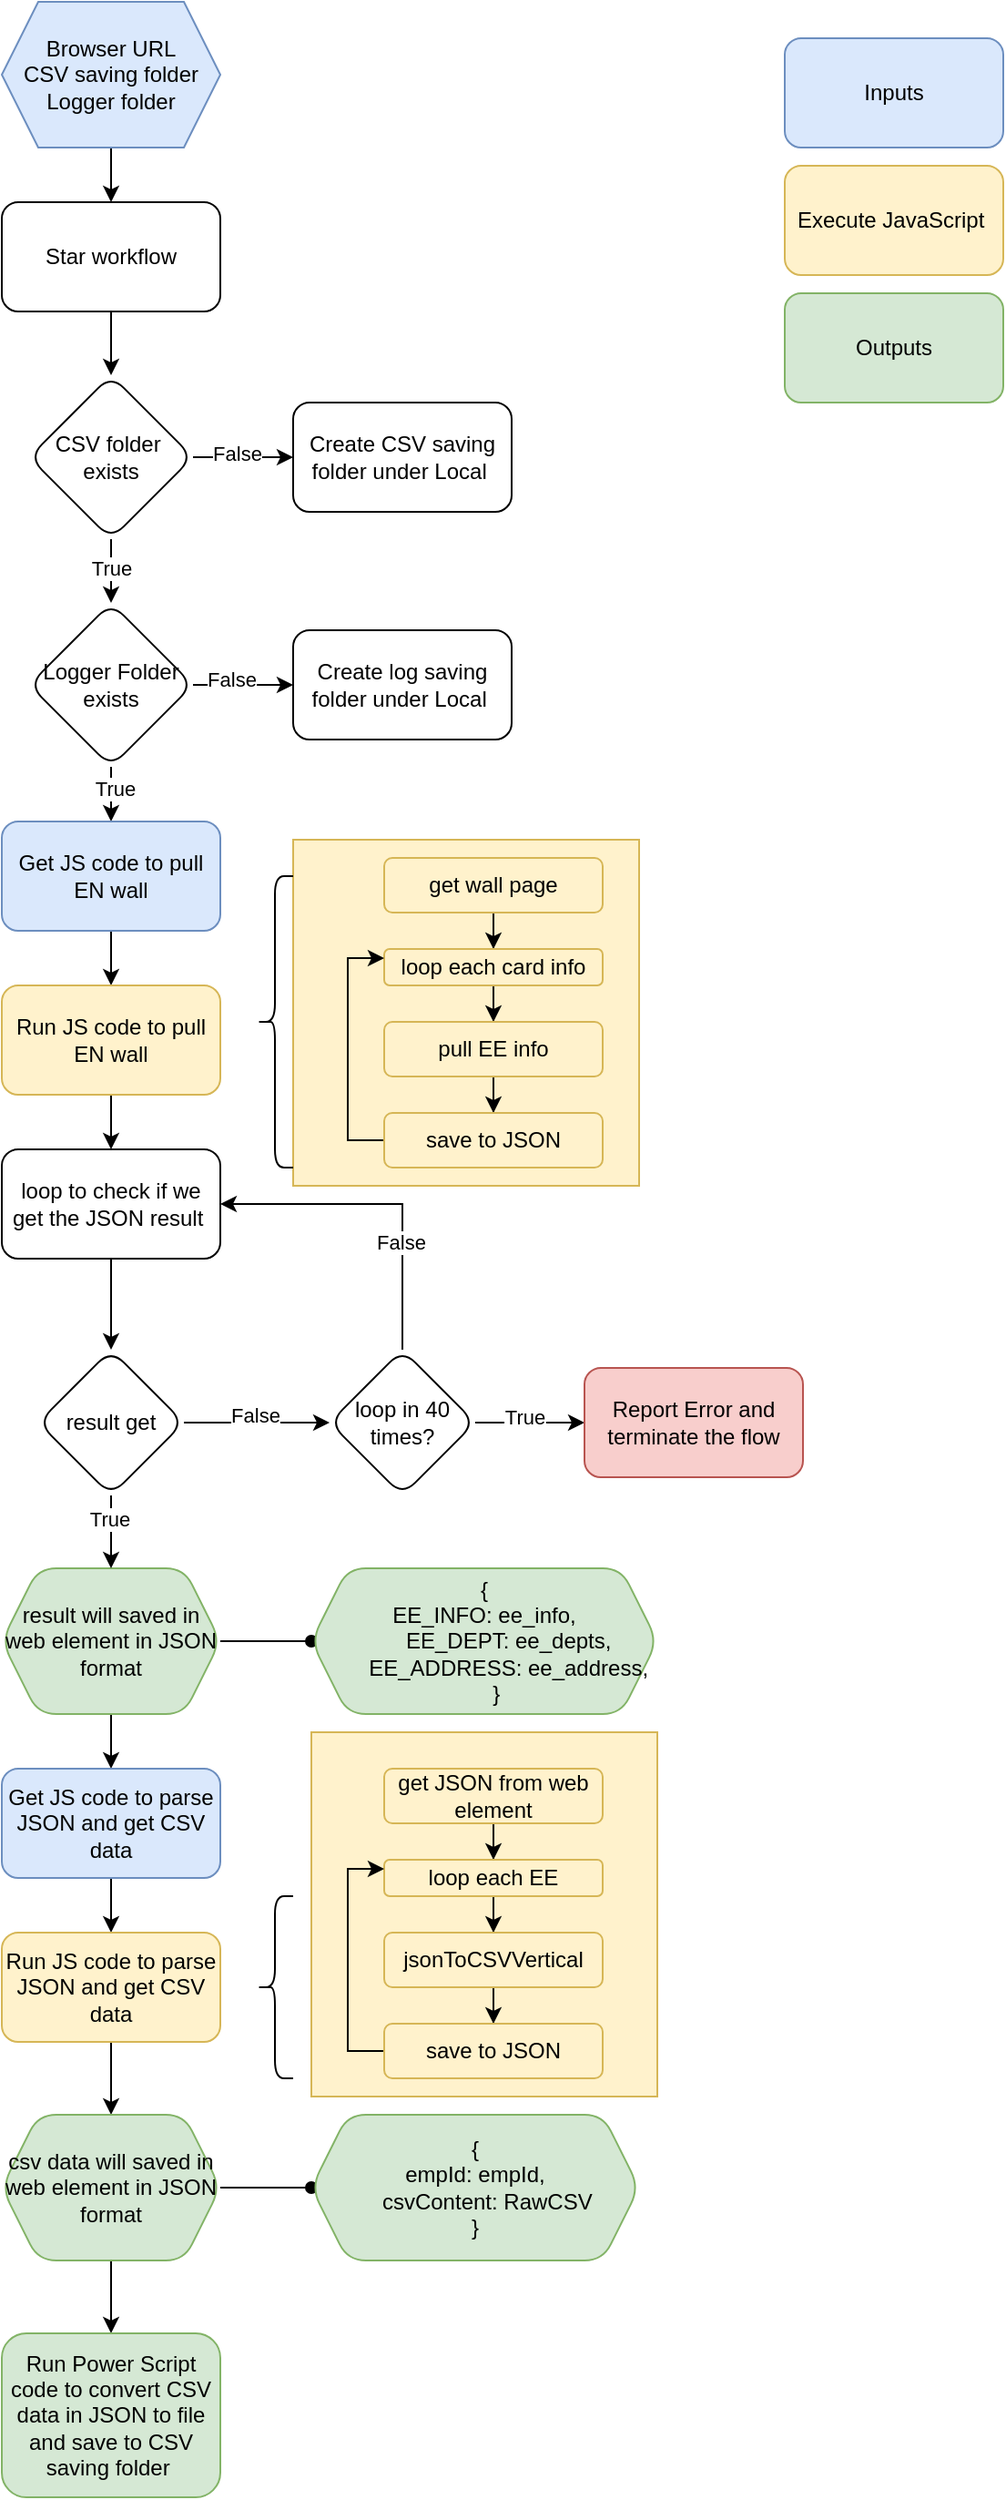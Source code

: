 <mxfile version="23.0.2" type="github">
  <diagram name="Page-1" id="qMDnkEyKXunjDelVQ6k2">
    <mxGraphModel dx="1372" dy="786" grid="1" gridSize="10" guides="1" tooltips="1" connect="1" arrows="1" fold="1" page="1" pageScale="1" pageWidth="850" pageHeight="1100" math="0" shadow="0">
      <root>
        <mxCell id="0" />
        <mxCell id="1" parent="0" />
        <mxCell id="iOh3H-c5Hn0bYjHwWYZC-19" value="&lt;div style=&quot;&quot;&gt;&lt;/div&gt;" style="rounded=0;whiteSpace=wrap;html=1;fillColor=#fff2cc;strokeColor=#d6b656;align=left;" vertex="1" parent="1">
          <mxGeometry x="390" y="570" width="190" height="190" as="geometry" />
        </mxCell>
        <mxCell id="dBWfA310DwcKegatDV2j-5" value="" style="edgeStyle=orthogonalEdgeStyle;rounded=0;orthogonalLoop=1;jettySize=auto;html=1;" parent="1" source="dBWfA310DwcKegatDV2j-1" target="dBWfA310DwcKegatDV2j-4" edge="1">
          <mxGeometry relative="1" as="geometry" />
        </mxCell>
        <mxCell id="dBWfA310DwcKegatDV2j-1" value="Star workflow" style="rounded=1;whiteSpace=wrap;html=1;align=center;" parent="1" vertex="1">
          <mxGeometry x="230" y="220" width="120" height="60" as="geometry" />
        </mxCell>
        <mxCell id="dBWfA310DwcKegatDV2j-3" style="edgeStyle=orthogonalEdgeStyle;rounded=0;orthogonalLoop=1;jettySize=auto;html=1;entryX=0.5;entryY=0;entryDx=0;entryDy=0;" parent="1" source="dBWfA310DwcKegatDV2j-2" target="dBWfA310DwcKegatDV2j-1" edge="1">
          <mxGeometry relative="1" as="geometry" />
        </mxCell>
        <mxCell id="dBWfA310DwcKegatDV2j-2" value="Browser URL&lt;br&gt;CSV saving folder&lt;br&gt;Logger folder" style="shape=hexagon;perimeter=hexagonPerimeter2;whiteSpace=wrap;html=1;fixedSize=1;fillColor=#dae8fc;strokeColor=#6c8ebf;" parent="1" vertex="1">
          <mxGeometry x="230" y="110" width="120" height="80" as="geometry" />
        </mxCell>
        <mxCell id="dBWfA310DwcKegatDV2j-7" value="" style="edgeStyle=orthogonalEdgeStyle;rounded=0;orthogonalLoop=1;jettySize=auto;html=1;" parent="1" source="dBWfA310DwcKegatDV2j-4" target="dBWfA310DwcKegatDV2j-6" edge="1">
          <mxGeometry relative="1" as="geometry" />
        </mxCell>
        <mxCell id="dBWfA310DwcKegatDV2j-8" value="False" style="edgeLabel;html=1;align=center;verticalAlign=middle;resizable=0;points=[];" parent="dBWfA310DwcKegatDV2j-7" vertex="1" connectable="0">
          <mxGeometry x="-0.133" y="2" relative="1" as="geometry">
            <mxPoint as="offset" />
          </mxGeometry>
        </mxCell>
        <mxCell id="dBWfA310DwcKegatDV2j-10" value="" style="edgeStyle=orthogonalEdgeStyle;rounded=0;orthogonalLoop=1;jettySize=auto;html=1;" parent="1" source="dBWfA310DwcKegatDV2j-4" target="dBWfA310DwcKegatDV2j-9" edge="1">
          <mxGeometry relative="1" as="geometry" />
        </mxCell>
        <mxCell id="dBWfA310DwcKegatDV2j-37" value="True" style="edgeLabel;html=1;align=center;verticalAlign=middle;resizable=0;points=[];" parent="dBWfA310DwcKegatDV2j-10" vertex="1" connectable="0">
          <mxGeometry x="-0.32" relative="1" as="geometry">
            <mxPoint as="offset" />
          </mxGeometry>
        </mxCell>
        <mxCell id="dBWfA310DwcKegatDV2j-4" value="CSV folder&amp;nbsp; exists" style="rhombus;whiteSpace=wrap;html=1;rounded=1;" parent="1" vertex="1">
          <mxGeometry x="245" y="315" width="90" height="90" as="geometry" />
        </mxCell>
        <mxCell id="dBWfA310DwcKegatDV2j-6" value="Create CSV saving folder under Local&amp;nbsp;" style="whiteSpace=wrap;html=1;rounded=1;" parent="1" vertex="1">
          <mxGeometry x="390" y="330" width="120" height="60" as="geometry" />
        </mxCell>
        <mxCell id="dBWfA310DwcKegatDV2j-12" value="" style="edgeStyle=orthogonalEdgeStyle;rounded=0;orthogonalLoop=1;jettySize=auto;html=1;" parent="1" source="dBWfA310DwcKegatDV2j-9" target="dBWfA310DwcKegatDV2j-11" edge="1">
          <mxGeometry relative="1" as="geometry" />
        </mxCell>
        <mxCell id="dBWfA310DwcKegatDV2j-38" value="False" style="edgeLabel;html=1;align=center;verticalAlign=middle;resizable=0;points=[];" parent="dBWfA310DwcKegatDV2j-12" vertex="1" connectable="0">
          <mxGeometry x="-0.233" y="3" relative="1" as="geometry">
            <mxPoint as="offset" />
          </mxGeometry>
        </mxCell>
        <mxCell id="dBWfA310DwcKegatDV2j-14" value="" style="edgeStyle=orthogonalEdgeStyle;rounded=0;orthogonalLoop=1;jettySize=auto;html=1;" parent="1" source="dBWfA310DwcKegatDV2j-9" target="dBWfA310DwcKegatDV2j-13" edge="1">
          <mxGeometry relative="1" as="geometry" />
        </mxCell>
        <mxCell id="dBWfA310DwcKegatDV2j-39" value="True" style="edgeLabel;html=1;align=center;verticalAlign=middle;resizable=0;points=[];" parent="dBWfA310DwcKegatDV2j-14" vertex="1" connectable="0">
          <mxGeometry x="0.28" y="2" relative="1" as="geometry">
            <mxPoint as="offset" />
          </mxGeometry>
        </mxCell>
        <mxCell id="dBWfA310DwcKegatDV2j-9" value="Logger Folder exists" style="rhombus;whiteSpace=wrap;html=1;rounded=1;" parent="1" vertex="1">
          <mxGeometry x="245" y="440" width="90" height="90" as="geometry" />
        </mxCell>
        <mxCell id="dBWfA310DwcKegatDV2j-11" value="Create log saving folder under Local&amp;nbsp;" style="whiteSpace=wrap;html=1;rounded=1;" parent="1" vertex="1">
          <mxGeometry x="390" y="455" width="120" height="60" as="geometry" />
        </mxCell>
        <mxCell id="dBWfA310DwcKegatDV2j-16" value="" style="edgeStyle=orthogonalEdgeStyle;rounded=0;orthogonalLoop=1;jettySize=auto;html=1;" parent="1" source="dBWfA310DwcKegatDV2j-13" target="dBWfA310DwcKegatDV2j-15" edge="1">
          <mxGeometry relative="1" as="geometry" />
        </mxCell>
        <mxCell id="dBWfA310DwcKegatDV2j-13" value="Get JS code to pull EN wall" style="whiteSpace=wrap;html=1;rounded=1;fillColor=#dae8fc;strokeColor=#6c8ebf;" parent="1" vertex="1">
          <mxGeometry x="230" y="560" width="120" height="60" as="geometry" />
        </mxCell>
        <mxCell id="dBWfA310DwcKegatDV2j-29" value="" style="edgeStyle=orthogonalEdgeStyle;rounded=0;orthogonalLoop=1;jettySize=auto;html=1;" parent="1" source="dBWfA310DwcKegatDV2j-15" target="dBWfA310DwcKegatDV2j-28" edge="1">
          <mxGeometry relative="1" as="geometry" />
        </mxCell>
        <mxCell id="dBWfA310DwcKegatDV2j-15" value="Run JS code to pull EN wall" style="whiteSpace=wrap;html=1;rounded=1;fillColor=#fff2cc;strokeColor=#d6b656;" parent="1" vertex="1">
          <mxGeometry x="230" y="650" width="120" height="60" as="geometry" />
        </mxCell>
        <mxCell id="dBWfA310DwcKegatDV2j-22" value="" style="edgeStyle=orthogonalEdgeStyle;rounded=0;orthogonalLoop=1;jettySize=auto;html=1;" parent="1" source="dBWfA310DwcKegatDV2j-17" target="dBWfA310DwcKegatDV2j-19" edge="1">
          <mxGeometry relative="1" as="geometry" />
        </mxCell>
        <mxCell id="iOh3H-c5Hn0bYjHwWYZC-5" value="" style="rounded=0;orthogonalLoop=1;jettySize=auto;html=1;endArrow=oval;endFill=1;" edge="1" parent="1" source="dBWfA310DwcKegatDV2j-17" target="iOh3H-c5Hn0bYjHwWYZC-4">
          <mxGeometry relative="1" as="geometry" />
        </mxCell>
        <mxCell id="dBWfA310DwcKegatDV2j-17" value="result will saved in web element in JSON format" style="shape=hexagon;perimeter=hexagonPerimeter2;whiteSpace=wrap;html=1;fixedSize=1;rounded=1;fillColor=#d5e8d4;strokeColor=#82b366;" parent="1" vertex="1">
          <mxGeometry x="230" y="970" width="120" height="80" as="geometry" />
        </mxCell>
        <mxCell id="dBWfA310DwcKegatDV2j-23" value="" style="edgeStyle=orthogonalEdgeStyle;rounded=0;orthogonalLoop=1;jettySize=auto;html=1;" parent="1" source="dBWfA310DwcKegatDV2j-19" target="dBWfA310DwcKegatDV2j-20" edge="1">
          <mxGeometry relative="1" as="geometry" />
        </mxCell>
        <mxCell id="dBWfA310DwcKegatDV2j-19" value="Get JS code to parse JSON and get CSV data" style="whiteSpace=wrap;html=1;rounded=1;fillColor=#dae8fc;strokeColor=#6c8ebf;" parent="1" vertex="1">
          <mxGeometry x="230" y="1080" width="120" height="60" as="geometry" />
        </mxCell>
        <mxCell id="dBWfA310DwcKegatDV2j-24" value="" style="edgeStyle=orthogonalEdgeStyle;rounded=0;orthogonalLoop=1;jettySize=auto;html=1;" parent="1" source="dBWfA310DwcKegatDV2j-20" target="dBWfA310DwcKegatDV2j-21" edge="1">
          <mxGeometry relative="1" as="geometry" />
        </mxCell>
        <mxCell id="dBWfA310DwcKegatDV2j-20" value="Run JS code to parse JSON and get CSV data" style="whiteSpace=wrap;html=1;rounded=1;fillColor=#fff2cc;strokeColor=#d6b656;" parent="1" vertex="1">
          <mxGeometry x="230" y="1170" width="120" height="60" as="geometry" />
        </mxCell>
        <mxCell id="dBWfA310DwcKegatDV2j-26" value="" style="edgeStyle=orthogonalEdgeStyle;rounded=0;orthogonalLoop=1;jettySize=auto;html=1;" parent="1" source="dBWfA310DwcKegatDV2j-21" target="dBWfA310DwcKegatDV2j-25" edge="1">
          <mxGeometry relative="1" as="geometry" />
        </mxCell>
        <mxCell id="iOh3H-c5Hn0bYjHwWYZC-7" value="" style="edgeStyle=orthogonalEdgeStyle;rounded=0;orthogonalLoop=1;jettySize=auto;html=1;endArrow=oval;endFill=1;" edge="1" parent="1" source="dBWfA310DwcKegatDV2j-21" target="iOh3H-c5Hn0bYjHwWYZC-6">
          <mxGeometry relative="1" as="geometry" />
        </mxCell>
        <mxCell id="dBWfA310DwcKegatDV2j-21" value="csv data will saved in web element in JSON format" style="shape=hexagon;perimeter=hexagonPerimeter2;whiteSpace=wrap;html=1;fixedSize=1;rounded=1;fillColor=#d5e8d4;strokeColor=#82b366;" parent="1" vertex="1">
          <mxGeometry x="230" y="1270" width="120" height="80" as="geometry" />
        </mxCell>
        <mxCell id="dBWfA310DwcKegatDV2j-25" value="Run Power Script code to convert CSV data in JSON to file and save to CSV saving folder&amp;nbsp;" style="whiteSpace=wrap;html=1;rounded=1;fillColor=#d5e8d4;strokeColor=#82b366;" parent="1" vertex="1">
          <mxGeometry x="230" y="1390" width="120" height="90" as="geometry" />
        </mxCell>
        <mxCell id="dBWfA310DwcKegatDV2j-32" value="" style="edgeStyle=orthogonalEdgeStyle;rounded=0;orthogonalLoop=1;jettySize=auto;html=1;" parent="1" source="dBWfA310DwcKegatDV2j-28" target="dBWfA310DwcKegatDV2j-31" edge="1">
          <mxGeometry relative="1" as="geometry" />
        </mxCell>
        <mxCell id="dBWfA310DwcKegatDV2j-28" value="loop to check if we get the JSON result&amp;nbsp;" style="whiteSpace=wrap;html=1;rounded=1;" parent="1" vertex="1">
          <mxGeometry x="230" y="740" width="120" height="60" as="geometry" />
        </mxCell>
        <mxCell id="dBWfA310DwcKegatDV2j-33" value="" style="edgeStyle=orthogonalEdgeStyle;rounded=0;orthogonalLoop=1;jettySize=auto;html=1;" parent="1" source="dBWfA310DwcKegatDV2j-31" target="dBWfA310DwcKegatDV2j-17" edge="1">
          <mxGeometry relative="1" as="geometry" />
        </mxCell>
        <mxCell id="dBWfA310DwcKegatDV2j-36" value="True" style="edgeLabel;html=1;align=center;verticalAlign=middle;resizable=0;points=[];" parent="dBWfA310DwcKegatDV2j-33" vertex="1" connectable="0">
          <mxGeometry x="-0.35" y="-1" relative="1" as="geometry">
            <mxPoint as="offset" />
          </mxGeometry>
        </mxCell>
        <mxCell id="dBWfA310DwcKegatDV2j-48" value="" style="edgeStyle=orthogonalEdgeStyle;rounded=0;orthogonalLoop=1;jettySize=auto;html=1;" parent="1" source="dBWfA310DwcKegatDV2j-31" target="dBWfA310DwcKegatDV2j-40" edge="1">
          <mxGeometry relative="1" as="geometry" />
        </mxCell>
        <mxCell id="dBWfA310DwcKegatDV2j-49" value="False" style="edgeLabel;html=1;align=center;verticalAlign=middle;resizable=0;points=[];" parent="dBWfA310DwcKegatDV2j-48" vertex="1" connectable="0">
          <mxGeometry x="-0.025" y="4" relative="1" as="geometry">
            <mxPoint as="offset" />
          </mxGeometry>
        </mxCell>
        <mxCell id="dBWfA310DwcKegatDV2j-31" value="result get" style="rhombus;whiteSpace=wrap;html=1;rounded=1;" parent="1" vertex="1">
          <mxGeometry x="250" y="850" width="80" height="80" as="geometry" />
        </mxCell>
        <mxCell id="dBWfA310DwcKegatDV2j-42" style="edgeStyle=orthogonalEdgeStyle;rounded=0;orthogonalLoop=1;jettySize=auto;html=1;entryX=1;entryY=0.5;entryDx=0;entryDy=0;" parent="1" source="dBWfA310DwcKegatDV2j-40" target="dBWfA310DwcKegatDV2j-28" edge="1">
          <mxGeometry relative="1" as="geometry">
            <Array as="points">
              <mxPoint x="450" y="770" />
            </Array>
          </mxGeometry>
        </mxCell>
        <mxCell id="dBWfA310DwcKegatDV2j-43" value="False" style="edgeLabel;html=1;align=center;verticalAlign=middle;resizable=0;points=[];" parent="dBWfA310DwcKegatDV2j-42" vertex="1" connectable="0">
          <mxGeometry x="-0.344" y="1" relative="1" as="geometry">
            <mxPoint as="offset" />
          </mxGeometry>
        </mxCell>
        <mxCell id="dBWfA310DwcKegatDV2j-45" value="" style="edgeStyle=orthogonalEdgeStyle;rounded=0;orthogonalLoop=1;jettySize=auto;html=1;" parent="1" source="dBWfA310DwcKegatDV2j-40" target="dBWfA310DwcKegatDV2j-44" edge="1">
          <mxGeometry relative="1" as="geometry" />
        </mxCell>
        <mxCell id="dBWfA310DwcKegatDV2j-46" value="True" style="edgeLabel;html=1;align=center;verticalAlign=middle;resizable=0;points=[];" parent="dBWfA310DwcKegatDV2j-45" vertex="1" connectable="0">
          <mxGeometry x="-0.1" y="3" relative="1" as="geometry">
            <mxPoint as="offset" />
          </mxGeometry>
        </mxCell>
        <mxCell id="dBWfA310DwcKegatDV2j-40" value="loop in 40 times?" style="rhombus;whiteSpace=wrap;html=1;rounded=1;" parent="1" vertex="1">
          <mxGeometry x="410" y="850" width="80" height="80" as="geometry" />
        </mxCell>
        <mxCell id="dBWfA310DwcKegatDV2j-44" value="Report Error and terminate the flow" style="whiteSpace=wrap;html=1;rounded=1;fillColor=#f8cecc;strokeColor=#b85450;" parent="1" vertex="1">
          <mxGeometry x="550" y="860" width="120" height="60" as="geometry" />
        </mxCell>
        <mxCell id="iOh3H-c5Hn0bYjHwWYZC-1" value="Inputs" style="rounded=1;whiteSpace=wrap;html=1;fillColor=#dae8fc;strokeColor=#6c8ebf;" vertex="1" parent="1">
          <mxGeometry x="660" y="130" width="120" height="60" as="geometry" />
        </mxCell>
        <mxCell id="iOh3H-c5Hn0bYjHwWYZC-2" value="Execute JavaScript&amp;nbsp;" style="rounded=1;whiteSpace=wrap;html=1;fillColor=#fff2cc;strokeColor=#d6b656;" vertex="1" parent="1">
          <mxGeometry x="660" y="200" width="120" height="60" as="geometry" />
        </mxCell>
        <mxCell id="iOh3H-c5Hn0bYjHwWYZC-3" value="Outputs" style="rounded=1;whiteSpace=wrap;html=1;fillColor=#d5e8d4;strokeColor=#82b366;" vertex="1" parent="1">
          <mxGeometry x="660" y="270" width="120" height="60" as="geometry" />
        </mxCell>
        <mxCell id="iOh3H-c5Hn0bYjHwWYZC-4" value="&lt;div&gt;{&lt;/div&gt;&lt;div&gt;EE_INFO: ee_info,&lt;span style=&quot;&quot;&gt;&lt;/span&gt;&lt;/div&gt;&lt;div&gt;&lt;span style=&quot;&quot;&gt;&lt;span style=&quot;&quot;&gt;&lt;span style=&quot;white-space: pre;&quot;&gt;&amp;nbsp;&amp;nbsp;&amp;nbsp;&amp;nbsp;&lt;/span&gt;&lt;span style=&quot;white-space: pre;&quot;&gt;&amp;nbsp;&amp;nbsp;&amp;nbsp;&amp;nbsp;&lt;/span&gt;&lt;/span&gt;EE_DEPT: ee_depts,&lt;/span&gt;&lt;/div&gt;&lt;div&gt;&lt;span style=&quot;&quot;&gt;&lt;span style=&quot;&quot;&gt;&lt;span style=&quot;white-space: pre;&quot;&gt;&amp;nbsp;&amp;nbsp;&amp;nbsp;&amp;nbsp;&lt;/span&gt;&lt;span style=&quot;white-space: pre;&quot;&gt;&amp;nbsp;&amp;nbsp;&amp;nbsp;&amp;nbsp;&lt;/span&gt;&lt;/span&gt;EE_ADDRESS: ee_address,&lt;/span&gt;&lt;/div&gt;&lt;div&gt;&lt;span style=&quot;&quot;&gt;&lt;span style=&quot;&quot;&gt;&lt;span style=&quot;white-space: pre;&quot;&gt;&amp;nbsp;&amp;nbsp;&amp;nbsp;&amp;nbsp;&lt;/span&gt;&lt;/span&gt;}&lt;/span&gt;&lt;/div&gt;" style="shape=hexagon;perimeter=hexagonPerimeter2;whiteSpace=wrap;html=1;fixedSize=1;rounded=1;fillColor=#d5e8d4;strokeColor=#82b366;" vertex="1" parent="1">
          <mxGeometry x="400" y="970" width="190" height="80" as="geometry" />
        </mxCell>
        <mxCell id="iOh3H-c5Hn0bYjHwWYZC-6" value="&lt;div&gt;{&lt;/div&gt;&lt;div&gt;empId: empId,&lt;span style=&quot;&quot;&gt;&lt;/span&gt;&lt;/div&gt;&lt;div&gt;&lt;span style=&quot;&quot;&gt;&lt;span style=&quot;&quot;&gt;&lt;span style=&quot;white-space: pre;&quot;&gt;&amp;nbsp;&amp;nbsp;&amp;nbsp;&amp;nbsp;&lt;/span&gt;&lt;/span&gt;csvContent: RawCSV&lt;/span&gt;&lt;/div&gt;&lt;div&gt;}&lt;/div&gt;" style="shape=hexagon;perimeter=hexagonPerimeter2;whiteSpace=wrap;html=1;fixedSize=1;rounded=1;fillColor=#d5e8d4;strokeColor=#82b366;" vertex="1" parent="1">
          <mxGeometry x="400" y="1270" width="180" height="80" as="geometry" />
        </mxCell>
        <mxCell id="iOh3H-c5Hn0bYjHwWYZC-11" value="" style="edgeStyle=orthogonalEdgeStyle;rounded=0;orthogonalLoop=1;jettySize=auto;html=1;" edge="1" parent="1" source="iOh3H-c5Hn0bYjHwWYZC-8" target="iOh3H-c5Hn0bYjHwWYZC-10">
          <mxGeometry relative="1" as="geometry" />
        </mxCell>
        <mxCell id="iOh3H-c5Hn0bYjHwWYZC-8" value="get wall page" style="whiteSpace=wrap;html=1;fillColor=#fff2cc;strokeColor=#d6b656;rounded=1;" vertex="1" parent="1">
          <mxGeometry x="440" y="580" width="120" height="30" as="geometry" />
        </mxCell>
        <mxCell id="iOh3H-c5Hn0bYjHwWYZC-13" value="" style="edgeStyle=orthogonalEdgeStyle;rounded=0;orthogonalLoop=1;jettySize=auto;html=1;" edge="1" parent="1" source="iOh3H-c5Hn0bYjHwWYZC-10" target="iOh3H-c5Hn0bYjHwWYZC-12">
          <mxGeometry relative="1" as="geometry" />
        </mxCell>
        <mxCell id="iOh3H-c5Hn0bYjHwWYZC-10" value="loop each card info" style="whiteSpace=wrap;html=1;fillColor=#fff2cc;strokeColor=#d6b656;rounded=1;" vertex="1" parent="1">
          <mxGeometry x="440" y="630" width="120" height="20" as="geometry" />
        </mxCell>
        <mxCell id="iOh3H-c5Hn0bYjHwWYZC-15" value="" style="edgeStyle=orthogonalEdgeStyle;rounded=0;orthogonalLoop=1;jettySize=auto;html=1;" edge="1" parent="1" source="iOh3H-c5Hn0bYjHwWYZC-12" target="iOh3H-c5Hn0bYjHwWYZC-14">
          <mxGeometry relative="1" as="geometry" />
        </mxCell>
        <mxCell id="iOh3H-c5Hn0bYjHwWYZC-12" value="pull EE info" style="whiteSpace=wrap;html=1;fillColor=#fff2cc;strokeColor=#d6b656;rounded=1;" vertex="1" parent="1">
          <mxGeometry x="440" y="670" width="120" height="30" as="geometry" />
        </mxCell>
        <mxCell id="iOh3H-c5Hn0bYjHwWYZC-16" style="edgeStyle=orthogonalEdgeStyle;rounded=0;orthogonalLoop=1;jettySize=auto;html=1;entryX=0;entryY=0.25;entryDx=0;entryDy=0;" edge="1" parent="1" source="iOh3H-c5Hn0bYjHwWYZC-14" target="iOh3H-c5Hn0bYjHwWYZC-10">
          <mxGeometry relative="1" as="geometry">
            <Array as="points">
              <mxPoint x="420" y="735" />
              <mxPoint x="420" y="635" />
            </Array>
          </mxGeometry>
        </mxCell>
        <mxCell id="iOh3H-c5Hn0bYjHwWYZC-14" value="save to JSON" style="whiteSpace=wrap;html=1;fillColor=#fff2cc;strokeColor=#d6b656;rounded=1;" vertex="1" parent="1">
          <mxGeometry x="440" y="720" width="120" height="30" as="geometry" />
        </mxCell>
        <mxCell id="iOh3H-c5Hn0bYjHwWYZC-18" value="" style="shape=curlyBracket;whiteSpace=wrap;html=1;rounded=1;labelPosition=left;verticalLabelPosition=middle;align=right;verticalAlign=middle;" vertex="1" parent="1">
          <mxGeometry x="370" y="590" width="20" height="160" as="geometry" />
        </mxCell>
        <mxCell id="iOh3H-c5Hn0bYjHwWYZC-20" value="" style="rounded=0;whiteSpace=wrap;html=1;fillColor=#fff2cc;strokeColor=#d6b656;" vertex="1" parent="1">
          <mxGeometry x="400" y="1060" width="190" height="200" as="geometry" />
        </mxCell>
        <mxCell id="iOh3H-c5Hn0bYjHwWYZC-21" value="" style="edgeStyle=orthogonalEdgeStyle;rounded=0;orthogonalLoop=1;jettySize=auto;html=1;" edge="1" source="iOh3H-c5Hn0bYjHwWYZC-22" target="iOh3H-c5Hn0bYjHwWYZC-24" parent="1">
          <mxGeometry relative="1" as="geometry" />
        </mxCell>
        <mxCell id="iOh3H-c5Hn0bYjHwWYZC-22" value="get JSON from web element" style="whiteSpace=wrap;html=1;fillColor=#fff2cc;strokeColor=#d6b656;rounded=1;" vertex="1" parent="1">
          <mxGeometry x="440" y="1080" width="120" height="30" as="geometry" />
        </mxCell>
        <mxCell id="iOh3H-c5Hn0bYjHwWYZC-23" value="" style="edgeStyle=orthogonalEdgeStyle;rounded=0;orthogonalLoop=1;jettySize=auto;html=1;" edge="1" source="iOh3H-c5Hn0bYjHwWYZC-24" target="iOh3H-c5Hn0bYjHwWYZC-26" parent="1">
          <mxGeometry relative="1" as="geometry" />
        </mxCell>
        <mxCell id="iOh3H-c5Hn0bYjHwWYZC-24" value="loop each EE" style="whiteSpace=wrap;html=1;fillColor=#fff2cc;strokeColor=#d6b656;rounded=1;" vertex="1" parent="1">
          <mxGeometry x="440" y="1130" width="120" height="20" as="geometry" />
        </mxCell>
        <mxCell id="iOh3H-c5Hn0bYjHwWYZC-25" value="" style="edgeStyle=orthogonalEdgeStyle;rounded=0;orthogonalLoop=1;jettySize=auto;html=1;" edge="1" source="iOh3H-c5Hn0bYjHwWYZC-26" target="iOh3H-c5Hn0bYjHwWYZC-28" parent="1">
          <mxGeometry relative="1" as="geometry" />
        </mxCell>
        <mxCell id="iOh3H-c5Hn0bYjHwWYZC-26" value="jsonToCSVVertical" style="whiteSpace=wrap;html=1;fillColor=#fff2cc;strokeColor=#d6b656;rounded=1;" vertex="1" parent="1">
          <mxGeometry x="440" y="1170" width="120" height="30" as="geometry" />
        </mxCell>
        <mxCell id="iOh3H-c5Hn0bYjHwWYZC-27" style="edgeStyle=orthogonalEdgeStyle;rounded=0;orthogonalLoop=1;jettySize=auto;html=1;entryX=0;entryY=0.25;entryDx=0;entryDy=0;" edge="1" source="iOh3H-c5Hn0bYjHwWYZC-28" target="iOh3H-c5Hn0bYjHwWYZC-24" parent="1">
          <mxGeometry relative="1" as="geometry">
            <Array as="points">
              <mxPoint x="420" y="1235" />
              <mxPoint x="420" y="1135" />
            </Array>
          </mxGeometry>
        </mxCell>
        <mxCell id="iOh3H-c5Hn0bYjHwWYZC-28" value="save to JSON" style="whiteSpace=wrap;html=1;fillColor=#fff2cc;strokeColor=#d6b656;rounded=1;" vertex="1" parent="1">
          <mxGeometry x="440" y="1220" width="120" height="30" as="geometry" />
        </mxCell>
        <mxCell id="iOh3H-c5Hn0bYjHwWYZC-29" value="" style="shape=curlyBracket;whiteSpace=wrap;html=1;rounded=1;labelPosition=left;verticalLabelPosition=middle;align=right;verticalAlign=middle;" vertex="1" parent="1">
          <mxGeometry x="370" y="1150" width="20" height="100" as="geometry" />
        </mxCell>
      </root>
    </mxGraphModel>
  </diagram>
</mxfile>
